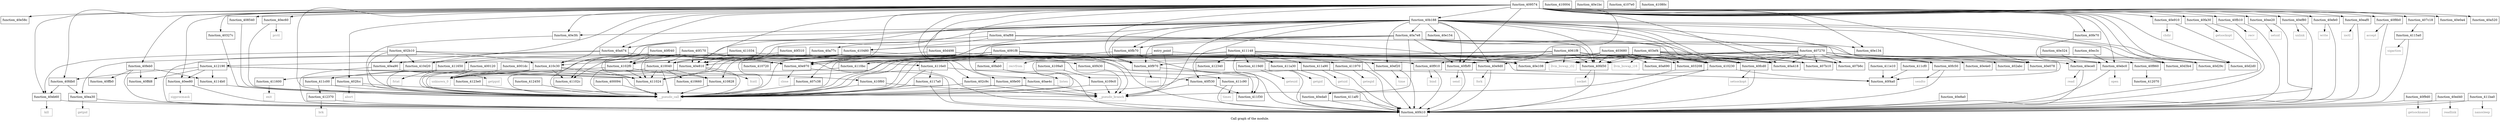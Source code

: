 digraph "Call graph of the module." {
  label="Call graph of the module.";
  node [shape=record];

  Node_function_40e58c [label="{function_40e58c}"];
  Node_function_40e810 [label="{function_40e810}"];
  Node_function_40e8a0 [label="{function_40e8a0}"];
  Node_function_40e910 [label="{function_40e910}"];
  Node_function_40e970 [label="{function_40e970}"];
  Node_function_40f530 [label="{function_40f530}"];
  Node_function_40e9d0 [label="{function_40e9d0}"];
  Node_function_40ea30 [label="{function_40ea30}"];
  Node_function_40ea90 [label="{function_40ea90}"];
  Node_function_40f860 [label="{function_40f860}"];
  Node_function_40ec3c [label="{function_40ec3c}"];
  Node_function_40f9d0 [label="{function_40f9d0}"];
  Node_function_40ec60 [label="{function_40ec60}"];
  Node_function_40fa30 [label="{function_40fa30}"];
  Node_function_40ece0 [label="{function_40ece0}"];
  Node_function_40fab0 [label="{function_40fab0}"];
  Node_function_40d498 [label="{function_40d498}"];
  Node_function_410040 [label="{function_410040}"];
  Node_function_40d2d0 [label="{function_40d2d0}"];
  Node_function_40d3b4 [label="{function_40d3b4}"];
  Node_function_40ed40 [label="{function_40ed40}"];
  Node_function_40fb10 [label="{function_40fb10}"];
  Node_function_40eda0 [label="{function_40eda0}"];
  Node_function_40fb70 [label="{function_40fb70}"];
  Node_function_40ee20 [label="{function_40ee20}"];
  Node_function_40fbf0 [label="{function_40fbf0}"];
  Node_function_40ee80 [label="{function_40ee80}"];
  Node_function_40fc50 [label="{function_40fc50}"];
  Node_function_40ef20 [label="{function_40ef20}"];
  Node_function_40ef80 [label="{function_40ef80}"];
  Node_function_40fcd0 [label="{function_40fcd0}"];
  Node_function_40efe0 [label="{function_40efe0}"];
  Node_function_40ffd8 [label="{function_40ffd8}"];
  Node_function_40f040 [label="{function_40f040}"];
  Node_function_40fd50 [label="{function_40fd50}"];
  Node_function_40f170 [label="{function_40f170}"];
  Node_function_40fdb0 [label="{function_40fdb0}"];
  Node_function_40f310 [label="{function_40f310}"];
  Node_function_40fe00 [label="{function_40fe00}"];
  Node_function_40f410 [label="{function_40f410}"];
  Node_function_40eaf0 [label="{function_40eaf0}"];
  Node_function_40eb60 [label="{function_40eb60}"];
  Node_function_40f8b0 [label="{function_40f8b0}"];
  Node_function_40e078 [label="{function_40e078}"];
  Node_function_40e0a4 [label="{function_40e0a4}"];
  Node_function_40e108 [label="{function_40e108}"];
  Node_function_410004 [label="{function_410004}"];
  Node_function_40e134 [label="{function_40e134}"];
  Node_function_40e154 [label="{function_40e154}"];
  Node_function_40e1bc [label="{function_40e1bc}"];
  Node_function_40e324 [label="{function_40e324}"];
  Node_function_40e3fc [label="{function_40e3fc}"];
  Node_function_40f910 [label="{function_40f910}"];
  Node_function_410230 [label="{function_410230}"];
  Node_function_40fe70 [label="{function_40fe70}"];
  Node_function_40f430 [label="{function_40f430}"];
  Node_function_40f4a0 [label="{function_40f4a0}"];
  Node_function_40ffb0 [label="{function_40ffb0}"];
  Node_function_40e4e0 [label="{function_40e4e0}"];
  Node_function_40ebc0 [label="{function_40ebc0}"];
  Node_function_40f970 [label="{function_40f970}"];
  Node_function_410480 [label="{function_410480}"];
  Node_function_410828 [label="{function_410828}"];
  Node_function_4109a0 [label="{function_4109a0}"];
  Node_function_4109c0 [label="{function_4109c0}"];
  Node_function_410c30 [label="{function_410c30}"];
  Node_function_410d20 [label="{function_410d20}"];
  Node_function_410f60 [label="{function_410f60}"];
  Node_function_411024 [label="{function_411024}"];
  Node_function_410720 [label="{function_410720}"];
  Node_function_4107e0 [label="{function_4107e0}"];
  Node_function_41080c [label="{function_41080c}"];
  Node_function_4102f0 [label="{function_4102f0}"];
  Node_function_412190 [label="{function_412190}"];
  Node_function_410660 [label="{function_410660}"];
  Node_getegid [color="gray50", fontcolor="gray50", label="{getegid}"];
  Node_geteuid [color="gray50", fontcolor="gray50", label="{geteuid}"];
  Node_getgid [color="gray50", fontcolor="gray50", label="{getgid}"];
  Node_getuid [color="gray50", fontcolor="gray50", label="{getuid}"];
  Node_nanosleep [color="gray50", fontcolor="gray50", label="{nanosleep}"];
  Node_times [color="gray50", fontcolor="gray50", label="{times}"];
  Node_brk [color="gray50", fontcolor="gray50", label="{brk}"];
  Node_llvm_bswap_i32 [color="gray50", fontcolor="gray50", label="{llvm_bswap_i32}"];
  Node_abort [color="gray50", fontcolor="gray50", label="{abort}"];
  Node_llvm_bswap_i16 [color="gray50", fontcolor="gray50", label="{llvm_bswap_i16}"];
  Node_function_41102c [label="{function_41102c}"];
  Node_function_411034 [label="{function_411034}"];
  Node_function_4110bc [label="{function_4110bc}"];
  Node_function_411148 [label="{function_411148}"];
  Node_function_4114b0 [label="{function_4114b0}"];
  Node_function_4115a0 [label="{function_4115a0}"];
  Node_function_411600 [label="{function_411600}"];
  Node_function_411650 [label="{function_411650}"];
  Node_function_4116e0 [label="{function_4116e0}"];
  Node_function_4117a0 [label="{function_4117a0}"];
  Node_function_411970 [label="{function_411970}"];
  Node_function_4119d0 [label="{function_4119d0}"];
  Node_function_411a30 [label="{function_411a30}"];
  Node_function_411a90 [label="{function_411a90}"];
  Node_function_411af0 [label="{function_411af0}"];
  Node_function_412070 [label="{function_412070}"];
  Node_function_411ba0 [label="{function_411ba0}"];
  Node_function_411c00 [label="{function_411c00}"];
  Node_function_411c90 [label="{function_411c90}"];
  Node_function_411cf0 [label="{function_411cf0}"];
  Node_function_411e10 [label="{function_411e10}"];
  Node_function_411f30 [label="{function_411f30}"];
  Node_function_412340 [label="{function_412340}"];
  Node_function_412370 [label="{function_412370}"];
  Node_function_4123e0 [label="{function_4123e0}"];
  Node_function_412450 [label="{function_412450}"];
  Node_unknown_0 [color="gray50", fontcolor="gray50", label="{unknown_0}"];
  Node_fcntl [color="gray50", fontcolor="gray50", label="{fcntl}"];
  Node_chdir [color="gray50", fontcolor="gray50", label="{chdir}"];
  Node_close [color="gray50", fontcolor="gray50", label="{close}"];
  Node_fork [color="gray50", fontcolor="gray50", label="{fork}"];
  Node_getpid [color="gray50", fontcolor="gray50", label="{getpid}"];
  Node_getppid [color="gray50", fontcolor="gray50", label="{getppid}"];
  Node_ioctl [color="gray50", fontcolor="gray50", label="{ioctl}"];
  Node_kill [color="gray50", fontcolor="gray50", label="{kill}"];
  Node_open [color="gray50", fontcolor="gray50", label="{open}"];
  Node_prctl [color="gray50", fontcolor="gray50", label="{prctl}"];
  Node_read [color="gray50", fontcolor="gray50", label="{read}"];
  Node_readlink [color="gray50", fontcolor="gray50", label="{readlink}"];
  Node_setsid [color="gray50", fontcolor="gray50", label="{setsid}"];
  Node_sigprocmask [color="gray50", fontcolor="gray50", label="{sigprocmask}"];
  Node_time [color="gray50", fontcolor="gray50", label="{time}"];
  Node_unlink [color="gray50", fontcolor="gray50", label="{unlink}"];
  Node_write [color="gray50", fontcolor="gray50", label="{write}"];
  Node_accept [color="gray50", fontcolor="gray50", label="{accept}"];
  Node_bind [color="gray50", fontcolor="gray50", label="{bind}"];
  Node_connect [color="gray50", fontcolor="gray50", label="{connect}"];
  Node_getsockname [color="gray50", fontcolor="gray50", label="{getsockname}"];
  Node_getsockopt [color="gray50", fontcolor="gray50", label="{getsockopt}"];
  Node_listen [color="gray50", fontcolor="gray50", label="{listen}"];
  Node_recv [color="gray50", fontcolor="gray50", label="{recv}"];
  Node_recvfrom [color="gray50", fontcolor="gray50", label="{recvfrom}"];
  Node_send [color="gray50", fontcolor="gray50", label="{send}"];
  Node_sendto [color="gray50", fontcolor="gray50", label="{sendto}"];
  Node_setsockopt [color="gray50", fontcolor="gray50", label="{setsockopt}"];
  Node_socket [color="gray50", fontcolor="gray50", label="{socket}"];
  Node_sigaction [color="gray50", fontcolor="gray50", label="{sigaction}"];
  Node_exit [color="gray50", fontcolor="gray50", label="{exit}"];
  Node_fstat [color="gray50", fontcolor="gray50", label="{fstat}"];
  Node___pseudo_call [color="gray50", fontcolor="gray50", label="{__pseudo_call}"];
  Node___pseudo_branch [color="gray50", fontcolor="gray50", label="{__pseudo_branch}"];
  Node_function_400094 [label="{function_400094}"];
  Node_function_400120 [label="{function_400120}"];
  Node_function_4001dc [label="{function_4001dc}"];
  Node_entry_point [label="{entry_point}"];
  Node_function_402abc [label="{function_402abc}"];
  Node_function_402b10 [label="{function_402b10}"];
  Node_function_402c9c [label="{function_402c9c}"];
  Node_function_402fcc [label="{function_402fcc}"];
  Node_function_403208 [label="{function_403208}"];
  Node_function_40327c [label="{function_40327c}"];
  Node_function_403680 [label="{function_403680}"];
  Node_function_403ef4 [label="{function_403ef4}"];
  Node_function_4061f8 [label="{function_4061f8}"];
  Node_function_407270 [label="{function_407270}"];
  Node_function_407b10 [label="{function_407b10}"];
  Node_function_40feb0 [label="{function_40feb0}"];
  Node_function_407b6c [label="{function_407b6c}"];
  Node_function_407c18 [label="{function_407c18}"];
  Node_function_407c38 [label="{function_407c38}"];
  Node_function_408540 [label="{function_408540}"];
  Node_function_4091f8 [label="{function_4091f8}"];
  Node_function_409574 [label="{function_409574}"];
  Node_function_40a418 [label="{function_40a418}"];
  Node_function_40a474 [label="{function_40a474}"];
  Node_function_40a520 [label="{function_40a520}"];
  Node_function_40a690 [label="{function_40a690}"];
  Node_function_40a77c [label="{function_40a77c}"];
  Node_function_40a7e8 [label="{function_40a7e8}"];
  Node_function_40ae4c [label="{function_40ae4c}"];
  Node_function_40af88 [label="{function_40af88}"];
  Node_function_40b188 [label="{function_40b188}"];
  Node_function_40d29c [label="{function_40d29c}"];
  Node_function_40e810 -> Node_unknown_0;
  Node_function_40e810 -> Node_fcntl;
  Node_function_40e810 -> Node___pseudo_call;
  Node_function_40e8a0 -> Node_function_40f410;
  Node_function_40e910 -> Node_function_40f410;
  Node_function_40e910 -> Node_chdir;
  Node_function_40e970 -> Node_function_40f410;
  Node_function_40e970 -> Node_close;
  Node_function_40f530 -> Node_function_411f30;
  Node_function_40f530 -> Node___pseudo_branch;
  Node_function_40e9d0 -> Node_function_40f410;
  Node_function_40e9d0 -> Node_fork;
  Node_function_40ea30 -> Node_function_40f410;
  Node_function_40ea30 -> Node_getpid;
  Node_function_40ea90 -> Node_function_40f410;
  Node_function_40ea90 -> Node_getppid;
  Node_function_40f860 -> Node_function_412070;
  Node_function_40ec3c -> Node_function_40ebc0;
  Node_function_40f9d0 -> Node_function_40f410;
  Node_function_40f9d0 -> Node_getsockname;
  Node_function_40ec60 -> Node_prctl;
  Node_function_40ec60 -> Node___pseudo_call;
  Node_function_40fa30 -> Node_function_40f410;
  Node_function_40fa30 -> Node_getsockopt;
  Node_function_40ece0 -> Node_function_40f410;
  Node_function_40ece0 -> Node_read;
  Node_function_40fab0 -> Node_function_40f410;
  Node_function_40fab0 -> Node_listen;
  Node_function_40d498 -> Node_function_410040;
  Node_function_40d498 -> Node_function_40e108;
  Node_function_410040 -> Node_function_410828;
  Node_function_410040 -> Node_function_411024;
  Node_function_410040 -> Node_function_410660;
  Node_function_410040 -> Node_function_411c00;
  Node_function_410040 -> Node___pseudo_call;
  Node_function_40ed40 -> Node_function_40f410;
  Node_function_40ed40 -> Node_readlink;
  Node_function_40fb10 -> Node_function_40f410;
  Node_function_40fb10 -> Node_recv;
  Node_function_40eda0 -> Node_function_40f410;
  Node_function_40fb70 -> Node_function_40f410;
  Node_function_40fb70 -> Node_recvfrom;
  Node_function_40ee20 -> Node_function_40f410;
  Node_function_40ee20 -> Node_setsid;
  Node_function_40fbf0 -> Node_function_40f410;
  Node_function_40fbf0 -> Node_send;
  Node_function_40ee80 -> Node_function_40f410;
  Node_function_40ee80 -> Node_sigprocmask;
  Node_function_40fc50 -> Node_function_40f410;
  Node_function_40fc50 -> Node_sendto;
  Node_function_40ef20 -> Node_function_40f410;
  Node_function_40ef20 -> Node_time;
  Node_function_40ef80 -> Node_function_40f410;
  Node_function_40ef80 -> Node_unlink;
  Node_function_40fcd0 -> Node_function_40f410;
  Node_function_40fcd0 -> Node_setsockopt;
  Node_function_40efe0 -> Node_function_40f410;
  Node_function_40efe0 -> Node_write;
  Node_function_40f040 -> Node_function_40e970;
  Node_function_40f040 -> Node_function_40f410;
  Node_function_40f040 -> Node_function_411024;
  Node_function_40f040 -> Node_function_4102f0;
  Node_function_40f040 -> Node_function_41102c;
  Node_function_40f040 -> Node___pseudo_call;
  Node_function_40fd50 -> Node_function_40f410;
  Node_function_40fd50 -> Node_socket;
  Node_function_40f170 -> Node_function_40e810;
  Node_function_40f170 -> Node_function_40e970;
  Node_function_40f170 -> Node_function_410040;
  Node_function_40f170 -> Node_function_40f410;
  Node_function_40f170 -> Node_function_410230;
  Node_function_40f170 -> Node_function_40ebc0;
  Node_function_40f170 -> Node_function_411024;
  Node_function_40f170 -> Node_function_4102f0;
  Node_function_40f170 -> Node_function_411650;
  Node_function_40fdb0 -> Node_function_40ea30;
  Node_function_40fdb0 -> Node_function_40eb60;
  Node_function_40f310 -> Node_function_411024;
  Node_function_40f310 -> Node_function_41102c;
  Node_function_40f310 -> Node_function_4116e0;
  Node_function_40fe00 -> Node___pseudo_call;
  Node_function_40fe00 -> Node___pseudo_branch;
  Node_function_40eaf0 -> Node_function_40f410;
  Node_function_40eaf0 -> Node_ioctl;
  Node_function_40eb60 -> Node_function_40f410;
  Node_function_40eb60 -> Node_kill;
  Node_function_40f8b0 -> Node_function_40f410;
  Node_function_40f8b0 -> Node_accept;
  Node_function_40e324 -> Node_function_40ece0;
  Node_function_40e3fc -> Node___pseudo_call;
  Node_function_40f910 -> Node_function_40f410;
  Node_function_40f910 -> Node_bind;
  Node_function_410230 -> Node_function_40f410;
  Node_function_410230 -> Node_function_40f4a0;
  Node_function_410230 -> Node___pseudo_call;
  Node_function_40fe70 -> Node_function_40f4a0;
  Node_function_40f430 -> Node_function_411c90;
  Node_function_40ebc0 -> Node_function_40f410;
  Node_function_40ebc0 -> Node_open;
  Node_function_40f970 -> Node_function_40f410;
  Node_function_40f970 -> Node_connect;
  Node_function_410480 -> Node_function_410040;
  Node_function_410480 -> Node_function_410828;
  Node_function_410480 -> Node_function_411024;
  Node_function_410480 -> Node_function_410720;
  Node_function_410480 -> Node_function_4102f0;
  Node_function_410480 -> Node_function_411f30;
  Node_function_410480 -> Node___pseudo_call;
  Node_function_410828 -> Node___pseudo_call;
  Node_function_4109a0 -> Node_function_4109c0;
  Node_function_4109c0 -> Node___pseudo_call;
  Node_function_4109c0 -> Node___pseudo_branch;
  Node_function_410c30 -> Node_function_410f60;
  Node_function_410c30 -> Node_function_411024;
  Node_function_410c30 -> Node_function_41102c;
  Node_function_410c30 -> Node_function_411600;
  Node_function_410c30 -> Node_unknown_0;
  Node_function_410c30 -> Node___pseudo_call;
  Node_function_410d20 -> Node___pseudo_call;
  Node_function_410f60 -> Node___pseudo_call;
  Node_function_410f60 -> Node___pseudo_branch;
  Node_function_4102f0 -> Node_function_410828;
  Node_function_4102f0 -> Node_function_411024;
  Node_function_4102f0 -> Node_function_411c00;
  Node_function_4102f0 -> Node___pseudo_call;
  Node_function_412190 -> Node_function_40ee80;
  Node_function_412190 -> Node_function_40ffd8;
  Node_function_412190 -> Node_function_40fdb0;
  Node_function_412190 -> Node_function_411024;
  Node_function_412190 -> Node_function_4114b0;
  Node_function_412190 -> Node___pseudo_call;
  Node_function_411034 -> Node_function_40e810;
  Node_function_411034 -> Node_function_40ebc0;
  Node_function_411034 -> Node_function_412190;
  Node_function_4110bc -> Node_unknown_0;
  Node_function_411148 -> Node_function_40f410;
  Node_function_411148 -> Node_function_40f4a0;
  Node_function_411148 -> Node_function_410c30;
  Node_function_411148 -> Node_function_4110bc;
  Node_function_411148 -> Node_function_411970;
  Node_function_411148 -> Node_function_4119d0;
  Node_function_411148 -> Node_function_411a30;
  Node_function_411148 -> Node_function_411a90;
  Node_function_411148 -> Node_function_411f30;
  Node_function_411148 -> Node_function_412340;
  Node_function_411148 -> Node_unknown_0;
  Node_function_411148 -> Node___pseudo_call;
  Node_function_4114b0 -> Node___pseudo_call;
  Node_function_4115a0 -> Node_function_40f410;
  Node_function_4115a0 -> Node_sigaction;
  Node_function_411600 -> Node_exit;
  Node_function_411650 -> Node_fstat;
  Node_function_411650 -> Node___pseudo_call;
  Node_function_4116e0 -> Node_function_40f530;
  Node_function_4116e0 -> Node_function_4117a0;
  Node_function_4116e0 -> Node___pseudo_call;
  Node_function_4117a0 -> Node_function_40f410;
  Node_function_4117a0 -> Node___pseudo_call;
  Node_function_411970 -> Node_function_40f410;
  Node_function_411970 -> Node_getegid;
  Node_function_4119d0 -> Node_function_40f410;
  Node_function_4119d0 -> Node_geteuid;
  Node_function_411a30 -> Node_function_40f410;
  Node_function_411a30 -> Node_getgid;
  Node_function_411a90 -> Node_function_40f410;
  Node_function_411a90 -> Node_getuid;
  Node_function_411af0 -> Node_function_40f410;
  Node_function_411ba0 -> Node_function_40f410;
  Node_function_411ba0 -> Node_nanosleep;
  Node_function_411c00 -> Node_function_412370;
  Node_function_411c00 -> Node___pseudo_call;
  Node_function_411c90 -> Node_function_40f410;
  Node_function_411c90 -> Node_times;
  Node_function_411cf0 -> Node_function_40f4a0;
  Node_function_411e10 -> Node_function_40f4a0;
  Node_function_412370 -> Node_function_40f410;
  Node_function_412370 -> Node_brk;
  Node_function_4123e0 -> Node___pseudo_call;
  Node_function_412450 -> Node___pseudo_call;
  Node_function_400094 -> Node___pseudo_call;
  Node_function_400120 -> Node_unknown_0;
  Node_function_400120 -> Node___pseudo_call;
  Node_function_4001dc -> Node_unknown_0;
  Node_entry_point -> Node_llvm_bswap_i32;
  Node_entry_point -> Node___pseudo_call;
  Node_entry_point -> Node___pseudo_branch;
  Node_function_402b10 -> Node_function_40e9d0;
  Node_function_402b10 -> Node_function_40ea90;
  Node_function_402b10 -> Node_function_40eb60;
  Node_function_402b10 -> Node_function_410c30;
  Node_function_402b10 -> Node_function_410d20;
  Node_function_402b10 -> Node___pseudo_call;
  Node_function_402c9c -> Node___pseudo_call;
  Node_function_402c9c -> Node___pseudo_branch;
  Node_function_402fcc -> Node_abort;
  Node_function_402fcc -> Node___pseudo_call;
  Node_function_402fcc -> Node___pseudo_branch;
  Node_function_403208 -> Node___pseudo_branch;
  Node_function_40327c -> Node___pseudo_call;
  Node_function_403680 -> Node_function_40e970;
  Node_function_403680 -> Node_function_40fc50;
  Node_function_403680 -> Node_function_40fcd0;
  Node_function_403680 -> Node_function_40fd50;
  Node_function_403680 -> Node_function_40e108;
  Node_function_403680 -> Node_function_410230;
  Node_function_403680 -> Node_llvm_bswap_i32;
  Node_function_403680 -> Node___pseudo_call;
  Node_function_403680 -> Node_function_403208;
  Node_function_403680 -> Node_function_407b10;
  Node_function_403680 -> Node_function_407b6c;
  Node_function_403680 -> Node_function_40a418;
  Node_function_403680 -> Node_function_40a690;
  Node_function_403ef4 -> Node_function_40e970;
  Node_function_403ef4 -> Node_function_40fc50;
  Node_function_403ef4 -> Node_function_40fcd0;
  Node_function_403ef4 -> Node_function_40fd50;
  Node_function_403ef4 -> Node_function_410230;
  Node_function_403ef4 -> Node_llvm_bswap_i32;
  Node_function_403ef4 -> Node_llvm_bswap_i16;
  Node_function_403ef4 -> Node___pseudo_call;
  Node_function_403ef4 -> Node_function_403208;
  Node_function_403ef4 -> Node_function_407b10;
  Node_function_403ef4 -> Node_function_407b6c;
  Node_function_403ef4 -> Node_function_40a418;
  Node_function_4061f8 -> Node_function_40fbf0;
  Node_function_4061f8 -> Node_function_40fd50;
  Node_function_4061f8 -> Node_function_40f910;
  Node_function_4061f8 -> Node_function_410230;
  Node_function_4061f8 -> Node_function_40f970;
  Node_function_4061f8 -> Node_llvm_bswap_i32;
  Node_function_4061f8 -> Node_llvm_bswap_i16;
  Node_function_4061f8 -> Node___pseudo_call;
  Node_function_4061f8 -> Node_function_403208;
  Node_function_4061f8 -> Node_function_40a418;
  Node_function_407270 -> Node_function_40e970;
  Node_function_407270 -> Node_function_40f860;
  Node_function_407270 -> Node_function_40ece0;
  Node_function_407270 -> Node_function_40d2d0;
  Node_function_407270 -> Node_function_40d3b4;
  Node_function_407270 -> Node_function_40fc50;
  Node_function_407270 -> Node_function_40fcd0;
  Node_function_407270 -> Node_function_40fd50;
  Node_function_407270 -> Node_function_40e078;
  Node_function_407270 -> Node_function_40e108;
  Node_function_407270 -> Node_function_410230;
  Node_function_407270 -> Node_function_40e4e0;
  Node_function_407270 -> Node_function_40ebc0;
  Node_function_407270 -> Node___pseudo_call;
  Node_function_407270 -> Node_function_402abc;
  Node_function_407270 -> Node_function_403208;
  Node_function_407270 -> Node_function_407b10;
  Node_function_407270 -> Node_function_407b6c;
  Node_function_407270 -> Node_function_40a418;
  Node_function_407270 -> Node_function_40d29c;
  Node_function_40feb0 -> Node_function_40ffd8;
  Node_function_40feb0 -> Node_function_40f410;
  Node_function_40feb0 -> Node_function_40ffb0;
  Node_function_40feb0 -> Node_function_4114b0;
  Node_function_407c18 -> Node_function_4115a0;
  Node_function_407c38 -> Node___pseudo_call;
  Node_function_408540 -> Node___pseudo_call;
  Node_function_4091f8 -> Node_function_40e810;
  Node_function_4091f8 -> Node_function_40e970;
  Node_function_4091f8 -> Node_function_40fab0;
  Node_function_4091f8 -> Node_function_40fcd0;
  Node_function_4091f8 -> Node_function_40fd50;
  Node_function_4091f8 -> Node_function_40f410;
  Node_function_4091f8 -> Node_function_40f910;
  Node_function_4091f8 -> Node_function_40f970;
  Node_function_4091f8 -> Node_function_410d20;
  Node_function_4091f8 -> Node___pseudo_call;
  Node_function_4091f8 -> Node___pseudo_branch;
  Node_function_4091f8 -> Node_function_407c38;
  Node_function_409574 -> Node_function_40e58c;
  Node_function_409574 -> Node_function_40e810;
  Node_function_409574 -> Node_function_40e910;
  Node_function_409574 -> Node_function_40e970;
  Node_function_409574 -> Node_function_40e9d0;
  Node_function_409574 -> Node_function_40ec60;
  Node_function_409574 -> Node_function_40fa30;
  Node_function_409574 -> Node_function_40d2d0;
  Node_function_409574 -> Node_function_40d3b4;
  Node_function_409574 -> Node_function_40fb10;
  Node_function_409574 -> Node_function_40ee20;
  Node_function_409574 -> Node_function_40fbf0;
  Node_function_409574 -> Node_function_40ee80;
  Node_function_409574 -> Node_function_40ef80;
  Node_function_409574 -> Node_function_40efe0;
  Node_function_409574 -> Node_function_40fdb0;
  Node_function_409574 -> Node_function_40fe00;
  Node_function_409574 -> Node_function_40eaf0;
  Node_function_409574 -> Node_function_40eb60;
  Node_function_409574 -> Node_function_40f8b0;
  Node_function_409574 -> Node_function_40e078;
  Node_function_409574 -> Node_function_40e0a4;
  Node_function_409574 -> Node_function_40e134;
  Node_function_409574 -> Node_function_40e3fc;
  Node_function_409574 -> Node_function_40fe70;
  Node_function_409574 -> Node_function_40ebc0;
  Node_function_409574 -> Node_function_40f970;
  Node_function_409574 -> Node_function_410c30;
  Node_function_409574 -> Node_function_410d20;
  Node_function_409574 -> Node___pseudo_call;
  Node_function_409574 -> Node_function_402c9c;
  Node_function_409574 -> Node_function_402fcc;
  Node_function_409574 -> Node_function_40327c;
  Node_function_409574 -> Node_function_40feb0;
  Node_function_409574 -> Node_function_407c18;
  Node_function_409574 -> Node_function_408540;
  Node_function_409574 -> Node_function_40a418;
  Node_function_409574 -> Node_function_40a474;
  Node_function_409574 -> Node_function_40a520;
  Node_function_409574 -> Node_function_40ae4c;
  Node_function_409574 -> Node_function_40b188;
  Node_function_409574 -> Node_function_40d29c;
  Node_function_40a474 -> Node_function_40ea30;
  Node_function_40a474 -> Node_function_40ea90;
  Node_function_40a474 -> Node_function_40ef20;
  Node_function_40a474 -> Node_function_40f430;
  Node_function_40a77c -> Node_function_4102f0;
  Node_function_40a77c -> Node___pseudo_branch;
  Node_function_40a7e8 -> Node_function_40e810;
  Node_function_40a7e8 -> Node_function_40e970;
  Node_function_40a7e8 -> Node_function_40eda0;
  Node_function_40a7e8 -> Node_function_40fb70;
  Node_function_40a7e8 -> Node_function_40fbf0;
  Node_function_40a7e8 -> Node_function_40fd50;
  Node_function_40a7e8 -> Node_function_40e078;
  Node_function_40a7e8 -> Node_function_40e134;
  Node_function_40a7e8 -> Node_function_410230;
  Node_function_40a7e8 -> Node_function_40f970;
  Node_function_40a7e8 -> Node_function_410480;
  Node_function_40a7e8 -> Node___pseudo_call;
  Node_function_40a7e8 -> Node_function_40a418;
  Node_function_40ae4c -> Node___pseudo_call;
  Node_function_40ae4c -> Node___pseudo_branch;
  Node_function_40af88 -> Node_function_410040;
  Node_function_40af88 -> Node_function_40e078;
  Node_function_40af88 -> Node_function_40e108;
  Node_function_40af88 -> Node_function_410480;
  Node_function_40b188 -> Node_function_40e810;
  Node_function_40b188 -> Node_function_40e970;
  Node_function_40b188 -> Node_function_40f530;
  Node_function_40b188 -> Node_function_40e9d0;
  Node_function_40b188 -> Node_function_40d2d0;
  Node_function_40b188 -> Node_function_40d3b4;
  Node_function_40b188 -> Node_function_40fb70;
  Node_function_40b188 -> Node_function_40fbf0;
  Node_function_40b188 -> Node_function_40fc50;
  Node_function_40b188 -> Node_function_40ef20;
  Node_function_40b188 -> Node_function_40fcd0;
  Node_function_40b188 -> Node_function_40fd50;
  Node_function_40b188 -> Node_function_40e154;
  Node_function_40b188 -> Node_function_40e3fc;
  Node_function_40b188 -> Node_function_410230;
  Node_function_40b188 -> Node_function_40f970;
  Node_function_40b188 -> Node_function_410c30;
  Node_function_40b188 -> Node___pseudo_call;
  Node_function_40b188 -> Node___pseudo_branch;
  Node_function_40b188 -> Node_function_407b6c;
  Node_function_40b188 -> Node_function_40a418;
  Node_function_40b188 -> Node_function_40a474;
  Node_function_40b188 -> Node_function_40a77c;
  Node_function_40b188 -> Node_function_40a7e8;
  Node_function_40b188 -> Node_function_40d29c;
}
